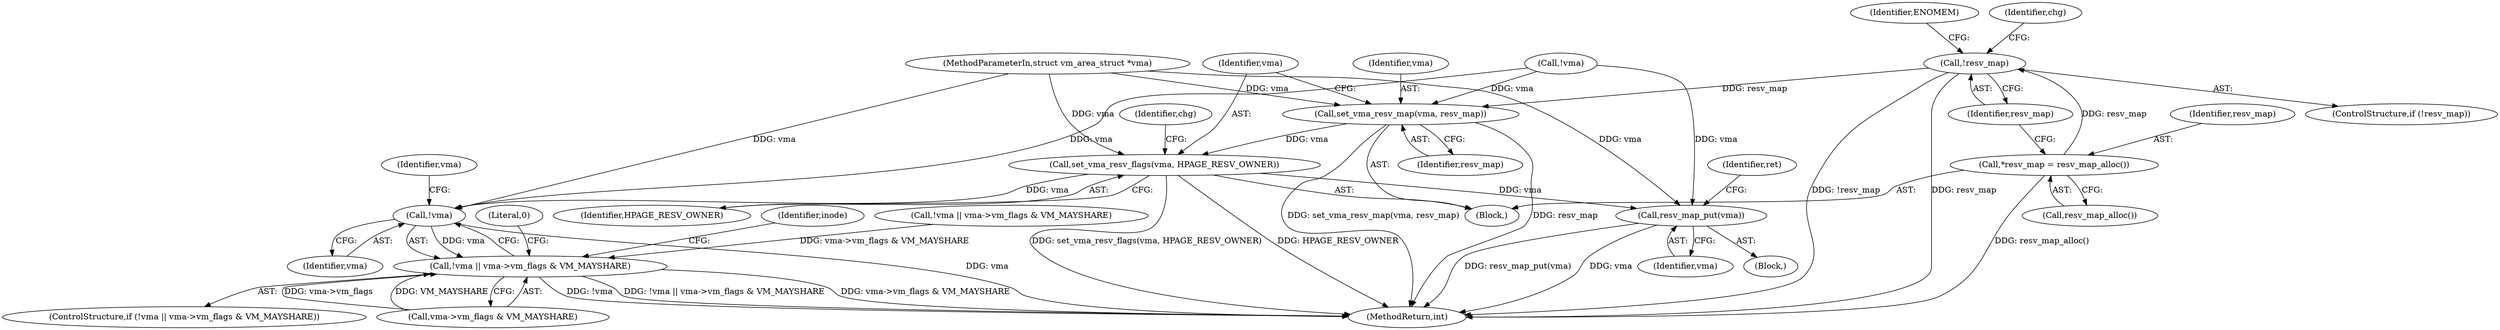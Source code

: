 digraph "0_linux_c50ac050811d6485616a193eb0f37bfbd191cc89@pointer" {
"1000157" [label="(Call,!resv_map)"];
"1000153" [label="(Call,*resv_map = resv_map_alloc())"];
"1000167" [label="(Call,set_vma_resv_map(vma, resv_map))"];
"1000170" [label="(Call,set_vma_resv_flags(vma, HPAGE_RESV_OWNER))"];
"1000208" [label="(Call,!vma)"];
"1000207" [label="(Call,!vma || vma->vm_flags & VM_MAYSHARE)"];
"1000227" [label="(Call,resv_map_put(vma))"];
"1000206" [label="(ControlStructure,if (!vma || vma->vm_flags & VM_MAYSHARE))"];
"1000208" [label="(Call,!vma)"];
"1000153" [label="(Call,*resv_map = resv_map_alloc())"];
"1000228" [label="(Identifier,vma)"];
"1000157" [label="(Call,!resv_map)"];
"1000151" [label="(Block,)"];
"1000230" [label="(Identifier,ret)"];
"1000225" [label="(Literal,0)"];
"1000172" [label="(Identifier,HPAGE_RESV_OWNER)"];
"1000158" [label="(Identifier,resv_map)"];
"1000231" [label="(MethodReturn,int)"];
"1000132" [label="(Call,!vma)"];
"1000168" [label="(Identifier,vma)"];
"1000171" [label="(Identifier,vma)"];
"1000169" [label="(Identifier,resv_map)"];
"1000219" [label="(Identifier,inode)"];
"1000175" [label="(Identifier,chg)"];
"1000131" [label="(Call,!vma || vma->vm_flags & VM_MAYSHARE)"];
"1000161" [label="(Identifier,ENOMEM)"];
"1000156" [label="(ControlStructure,if (!resv_map))"];
"1000209" [label="(Identifier,vma)"];
"1000111" [label="(Block,)"];
"1000212" [label="(Identifier,vma)"];
"1000227" [label="(Call,resv_map_put(vma))"];
"1000210" [label="(Call,vma->vm_flags & VM_MAYSHARE)"];
"1000163" [label="(Identifier,chg)"];
"1000109" [label="(MethodParameterIn,struct vm_area_struct *vma)"];
"1000154" [label="(Identifier,resv_map)"];
"1000155" [label="(Call,resv_map_alloc())"];
"1000170" [label="(Call,set_vma_resv_flags(vma, HPAGE_RESV_OWNER))"];
"1000167" [label="(Call,set_vma_resv_map(vma, resv_map))"];
"1000207" [label="(Call,!vma || vma->vm_flags & VM_MAYSHARE)"];
"1000157" -> "1000156"  [label="AST: "];
"1000157" -> "1000158"  [label="CFG: "];
"1000158" -> "1000157"  [label="AST: "];
"1000161" -> "1000157"  [label="CFG: "];
"1000163" -> "1000157"  [label="CFG: "];
"1000157" -> "1000231"  [label="DDG: !resv_map"];
"1000157" -> "1000231"  [label="DDG: resv_map"];
"1000153" -> "1000157"  [label="DDG: resv_map"];
"1000157" -> "1000167"  [label="DDG: resv_map"];
"1000153" -> "1000151"  [label="AST: "];
"1000153" -> "1000155"  [label="CFG: "];
"1000154" -> "1000153"  [label="AST: "];
"1000155" -> "1000153"  [label="AST: "];
"1000158" -> "1000153"  [label="CFG: "];
"1000153" -> "1000231"  [label="DDG: resv_map_alloc()"];
"1000167" -> "1000151"  [label="AST: "];
"1000167" -> "1000169"  [label="CFG: "];
"1000168" -> "1000167"  [label="AST: "];
"1000169" -> "1000167"  [label="AST: "];
"1000171" -> "1000167"  [label="CFG: "];
"1000167" -> "1000231"  [label="DDG: resv_map"];
"1000167" -> "1000231"  [label="DDG: set_vma_resv_map(vma, resv_map)"];
"1000132" -> "1000167"  [label="DDG: vma"];
"1000109" -> "1000167"  [label="DDG: vma"];
"1000167" -> "1000170"  [label="DDG: vma"];
"1000170" -> "1000151"  [label="AST: "];
"1000170" -> "1000172"  [label="CFG: "];
"1000171" -> "1000170"  [label="AST: "];
"1000172" -> "1000170"  [label="AST: "];
"1000175" -> "1000170"  [label="CFG: "];
"1000170" -> "1000231"  [label="DDG: HPAGE_RESV_OWNER"];
"1000170" -> "1000231"  [label="DDG: set_vma_resv_flags(vma, HPAGE_RESV_OWNER)"];
"1000109" -> "1000170"  [label="DDG: vma"];
"1000170" -> "1000208"  [label="DDG: vma"];
"1000170" -> "1000227"  [label="DDG: vma"];
"1000208" -> "1000207"  [label="AST: "];
"1000208" -> "1000209"  [label="CFG: "];
"1000209" -> "1000208"  [label="AST: "];
"1000212" -> "1000208"  [label="CFG: "];
"1000207" -> "1000208"  [label="CFG: "];
"1000208" -> "1000231"  [label="DDG: vma"];
"1000208" -> "1000207"  [label="DDG: vma"];
"1000132" -> "1000208"  [label="DDG: vma"];
"1000109" -> "1000208"  [label="DDG: vma"];
"1000207" -> "1000206"  [label="AST: "];
"1000207" -> "1000210"  [label="CFG: "];
"1000210" -> "1000207"  [label="AST: "];
"1000219" -> "1000207"  [label="CFG: "];
"1000225" -> "1000207"  [label="CFG: "];
"1000207" -> "1000231"  [label="DDG: vma->vm_flags & VM_MAYSHARE"];
"1000207" -> "1000231"  [label="DDG: !vma"];
"1000207" -> "1000231"  [label="DDG: !vma || vma->vm_flags & VM_MAYSHARE"];
"1000131" -> "1000207"  [label="DDG: vma->vm_flags & VM_MAYSHARE"];
"1000210" -> "1000207"  [label="DDG: vma->vm_flags"];
"1000210" -> "1000207"  [label="DDG: VM_MAYSHARE"];
"1000227" -> "1000111"  [label="AST: "];
"1000227" -> "1000228"  [label="CFG: "];
"1000228" -> "1000227"  [label="AST: "];
"1000230" -> "1000227"  [label="CFG: "];
"1000227" -> "1000231"  [label="DDG: resv_map_put(vma)"];
"1000227" -> "1000231"  [label="DDG: vma"];
"1000132" -> "1000227"  [label="DDG: vma"];
"1000109" -> "1000227"  [label="DDG: vma"];
}
